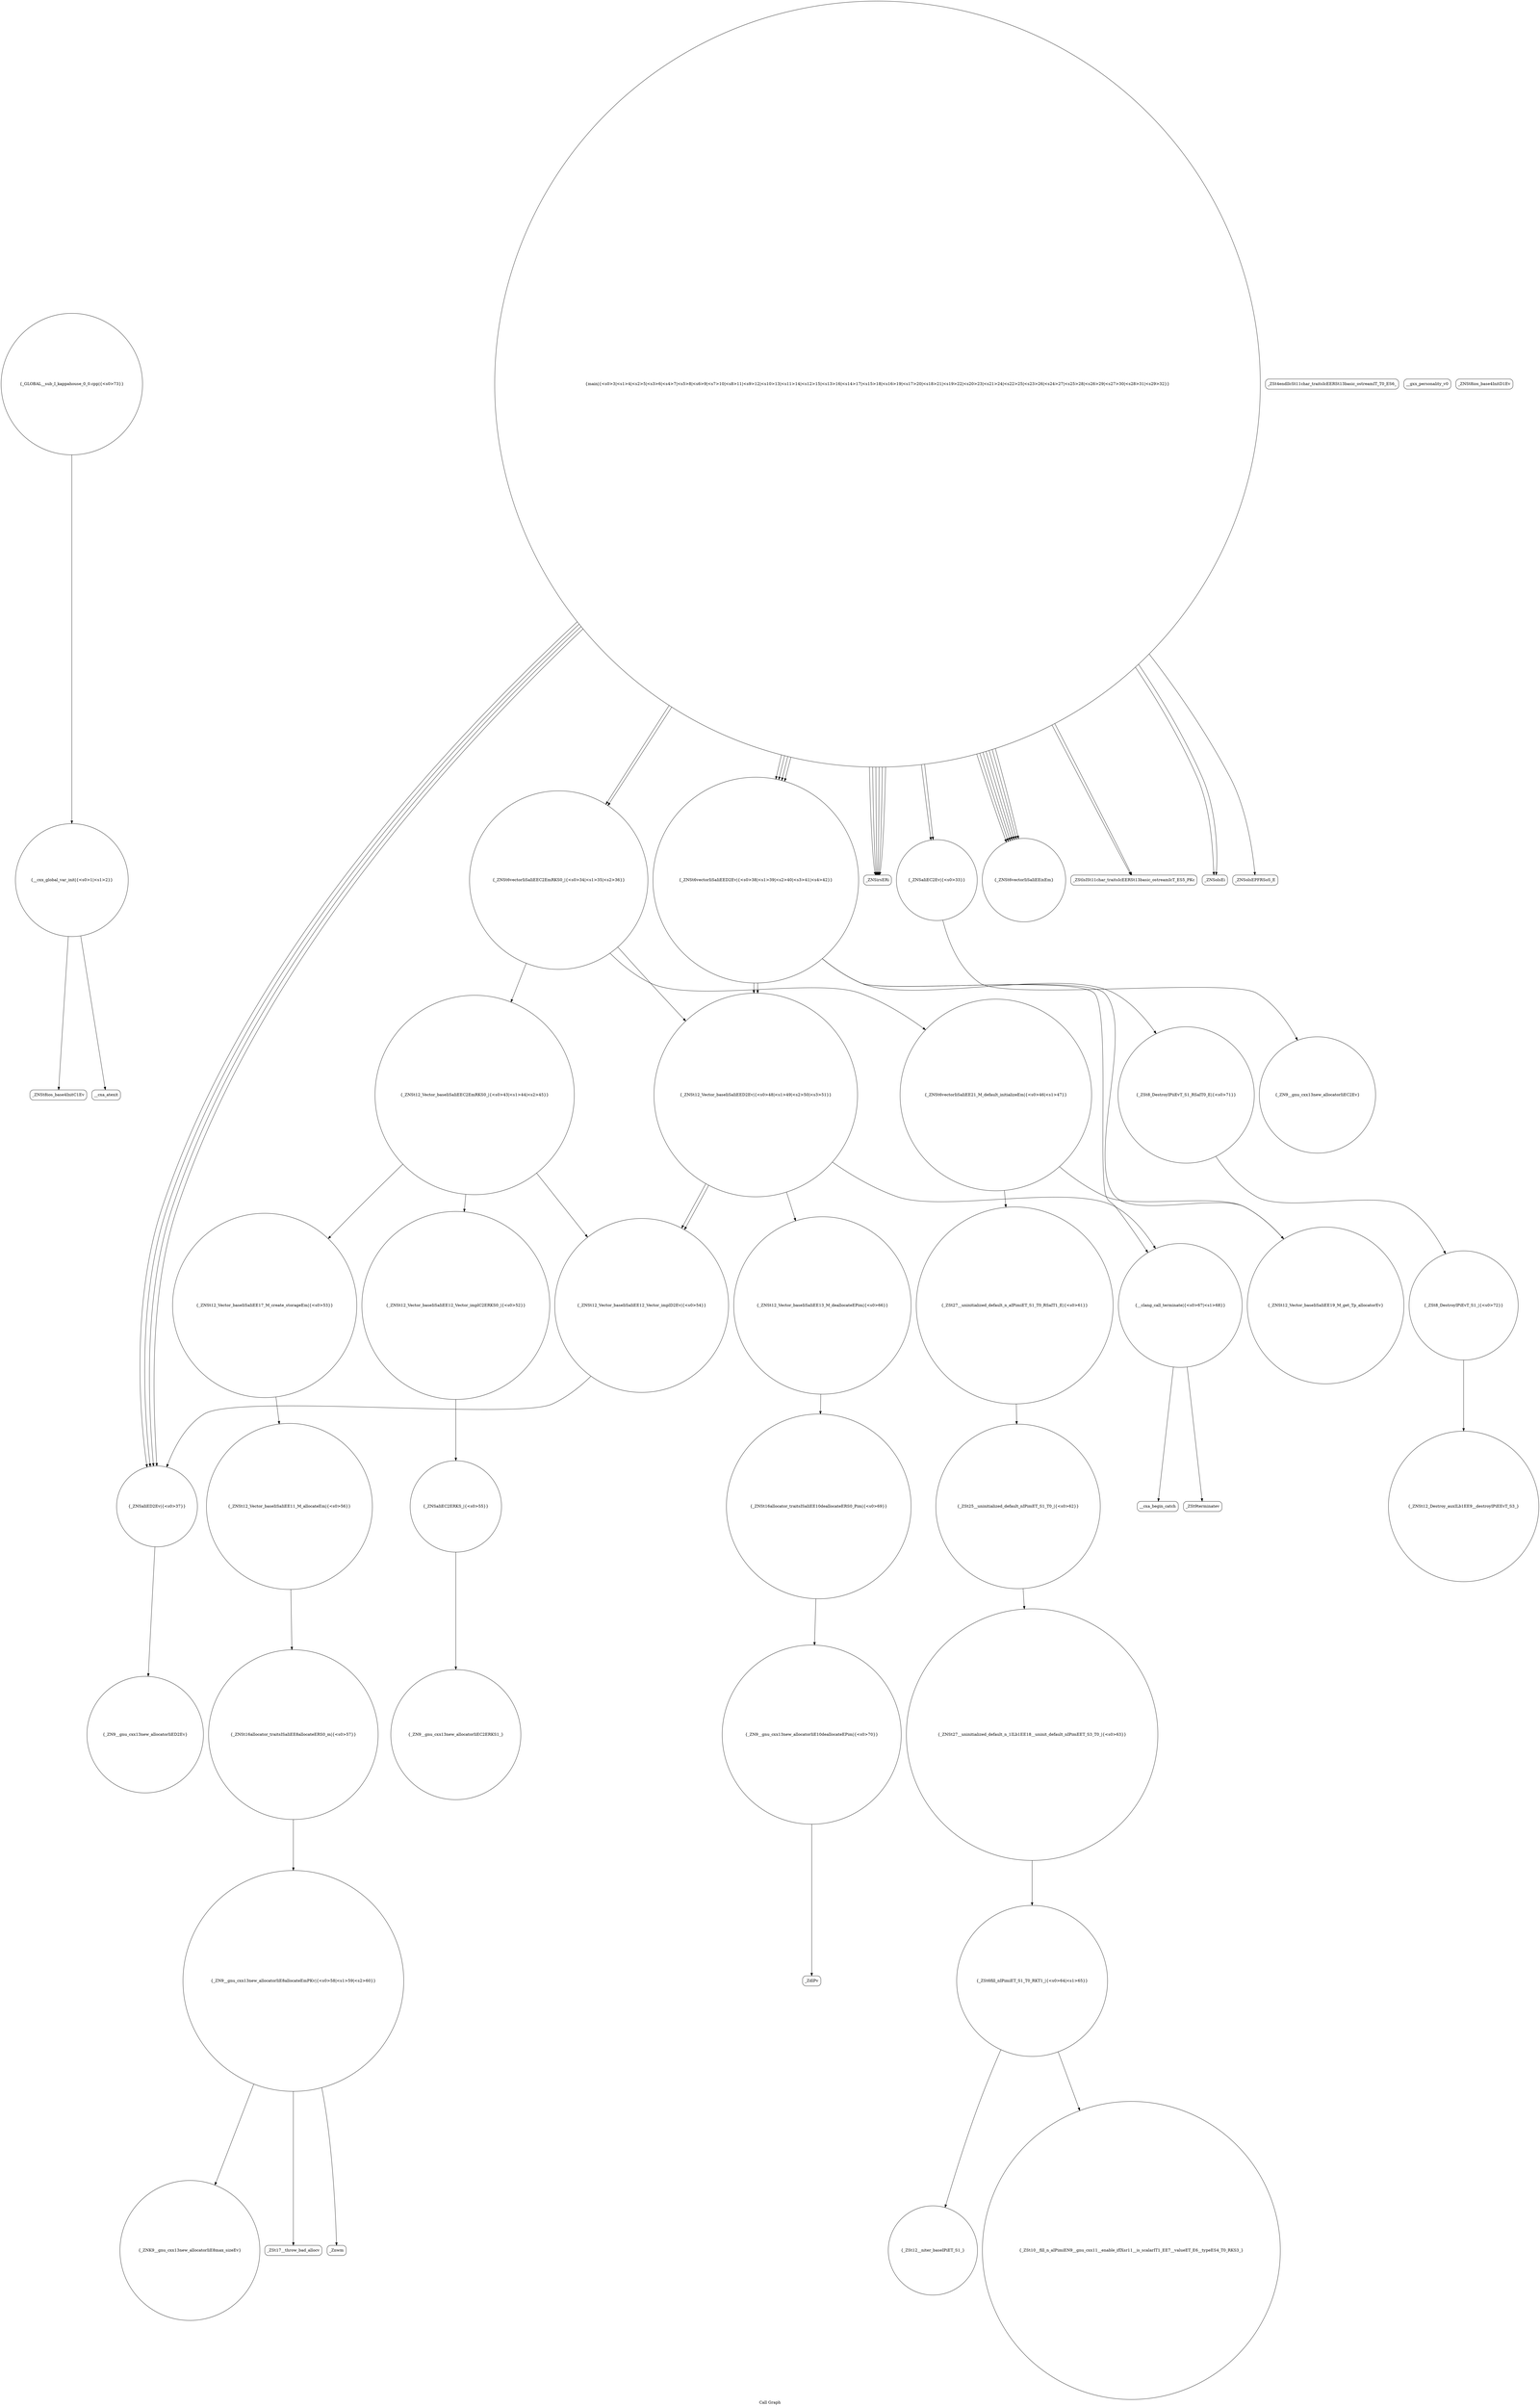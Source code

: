 digraph "Call Graph" {
	label="Call Graph";

	Node0x563c879df0a0 [shape=record,shape=circle,label="{__cxx_global_var_init|{<s0>1|<s1>2}}"];
	Node0x563c879df0a0:s0 -> Node0x563c879df120[color=black];
	Node0x563c879df0a0:s1 -> Node0x563c879df220[color=black];
	Node0x563c879e0720 [shape=record,shape=Mrecord,label="{_ZdlPv}"];
	Node0x563c879df420 [shape=record,shape=circle,label="{_ZNSt6vectorIiSaIiEEC2EmRKS0_|{<s0>34|<s1>35|<s2>36}}"];
	Node0x563c879df420:s0 -> Node0x563c879df9a0[color=black];
	Node0x563c879df420:s1 -> Node0x563c879dfa20[color=black];
	Node0x563c879df420:s2 -> Node0x563c879dfaa0[color=black];
	Node0x563c879df7a0 [shape=record,shape=Mrecord,label="{_ZSt4endlIcSt11char_traitsIcEERSt13basic_ostreamIT_T0_ES6_}"];
	Node0x563c879dfb20 [shape=record,shape=circle,label="{_ZNSt12_Vector_baseIiSaIiEE12_Vector_implC2ERKS0_|{<s0>52}}"];
	Node0x563c879dfb20:s0 -> Node0x563c879dfca0[color=black];
	Node0x563c879dfea0 [shape=record,shape=circle,label="{_ZN9__gnu_cxx13new_allocatorIiE8allocateEmPKv|{<s0>58|<s1>59|<s2>60}}"];
	Node0x563c879dfea0:s0 -> Node0x563c879dff20[color=black];
	Node0x563c879dfea0:s1 -> Node0x563c879dffa0[color=black];
	Node0x563c879dfea0:s2 -> Node0x563c879e0020[color=black];
	Node0x563c879e0220 [shape=record,shape=circle,label="{_ZNSt27__uninitialized_default_n_1ILb1EE18__uninit_default_nIPimEET_S3_T0_|{<s0>63}}"];
	Node0x563c879e0220:s0 -> Node0x563c879e02a0[color=black];
	Node0x563c879e05a0 [shape=record,shape=Mrecord,label="{_ZSt9terminatev}"];
	Node0x563c879df2a0 [shape=record,shape=circle,label="{main|{<s0>3|<s1>4|<s2>5|<s3>6|<s4>7|<s5>8|<s6>9|<s7>10|<s8>11|<s9>12|<s10>13|<s11>14|<s12>15|<s13>16|<s14>17|<s15>18|<s16>19|<s17>20|<s18>21|<s19>22|<s20>23|<s21>24|<s22>25|<s23>26|<s24>27|<s25>28|<s26>29|<s27>30|<s28>31|<s29>32}}"];
	Node0x563c879df2a0:s0 -> Node0x563c879df320[color=black];
	Node0x563c879df2a0:s1 -> Node0x563c879df320[color=black];
	Node0x563c879df2a0:s2 -> Node0x563c879df320[color=black];
	Node0x563c879df2a0:s3 -> Node0x563c879df320[color=black];
	Node0x563c879df2a0:s4 -> Node0x563c879df3a0[color=black];
	Node0x563c879df2a0:s5 -> Node0x563c879df420[color=black];
	Node0x563c879df2a0:s6 -> Node0x563c879df520[color=black];
	Node0x563c879df2a0:s7 -> Node0x563c879df3a0[color=black];
	Node0x563c879df2a0:s8 -> Node0x563c879df420[color=black];
	Node0x563c879df2a0:s9 -> Node0x563c879df520[color=black];
	Node0x563c879df2a0:s10 -> Node0x563c879df5a0[color=black];
	Node0x563c879df2a0:s11 -> Node0x563c879df320[color=black];
	Node0x563c879df2a0:s12 -> Node0x563c879df5a0[color=black];
	Node0x563c879df2a0:s13 -> Node0x563c879df320[color=black];
	Node0x563c879df2a0:s14 -> Node0x563c879df520[color=black];
	Node0x563c879df2a0:s15 -> Node0x563c879df520[color=black];
	Node0x563c879df2a0:s16 -> Node0x563c879df820[color=black];
	Node0x563c879df2a0:s17 -> Node0x563c879df5a0[color=black];
	Node0x563c879df2a0:s18 -> Node0x563c879df5a0[color=black];
	Node0x563c879df2a0:s19 -> Node0x563c879df5a0[color=black];
	Node0x563c879df2a0:s20 -> Node0x563c879df5a0[color=black];
	Node0x563c879df2a0:s21 -> Node0x563c879df5a0[color=black];
	Node0x563c879df2a0:s22 -> Node0x563c879df620[color=black];
	Node0x563c879df2a0:s23 -> Node0x563c879df6a0[color=black];
	Node0x563c879df2a0:s24 -> Node0x563c879df620[color=black];
	Node0x563c879df2a0:s25 -> Node0x563c879df6a0[color=black];
	Node0x563c879df2a0:s26 -> Node0x563c879df720[color=black];
	Node0x563c879df2a0:s27 -> Node0x563c879df820[color=black];
	Node0x563c879df2a0:s28 -> Node0x563c879df820[color=black];
	Node0x563c879df2a0:s29 -> Node0x563c879df820[color=black];
	Node0x563c879e1940 [shape=record,shape=circle,label="{_GLOBAL__sub_I_kappahouse_0_0.cpp|{<s0>73}}"];
	Node0x563c879e1940:s0 -> Node0x563c879df0a0[color=black];
	Node0x563c879df620 [shape=record,shape=Mrecord,label="{_ZStlsISt11char_traitsIcEERSt13basic_ostreamIcT_ES5_PKc}"];
	Node0x563c879df9a0 [shape=record,shape=circle,label="{_ZNSt12_Vector_baseIiSaIiEEC2EmRKS0_|{<s0>43|<s1>44|<s2>45}}"];
	Node0x563c879df9a0:s0 -> Node0x563c879dfb20[color=black];
	Node0x563c879df9a0:s1 -> Node0x563c879dfba0[color=black];
	Node0x563c879df9a0:s2 -> Node0x563c879dfc20[color=black];
	Node0x563c879dfd20 [shape=record,shape=circle,label="{_ZN9__gnu_cxx13new_allocatorIiEC2ERKS1_}"];
	Node0x563c879e00a0 [shape=record,shape=circle,label="{_ZSt27__uninitialized_default_n_aIPimiET_S1_T0_RSaIT1_E|{<s0>61}}"];
	Node0x563c879e00a0:s0 -> Node0x563c879e01a0[color=black];
	Node0x563c879e0420 [shape=record,shape=circle,label="{_ZNSt12_Vector_baseIiSaIiEE13_M_deallocateEPim|{<s0>66}}"];
	Node0x563c879e0420:s0 -> Node0x563c879e0620[color=black];
	Node0x563c879df120 [shape=record,shape=Mrecord,label="{_ZNSt8ios_base4InitC1Ev}"];
	Node0x563c879e07a0 [shape=record,shape=circle,label="{_ZSt8_DestroyIPiiEvT_S1_RSaIT0_E|{<s0>71}}"];
	Node0x563c879e07a0:s0 -> Node0x563c879e0820[color=black];
	Node0x563c879df4a0 [shape=record,shape=Mrecord,label="{__gxx_personality_v0}"];
	Node0x563c879df820 [shape=record,shape=circle,label="{_ZNSt6vectorIiSaIiEED2Ev|{<s0>38|<s1>39|<s2>40|<s3>41|<s4>42}}"];
	Node0x563c879df820:s0 -> Node0x563c879e0120[color=black];
	Node0x563c879df820:s1 -> Node0x563c879e07a0[color=black];
	Node0x563c879df820:s2 -> Node0x563c879dfaa0[color=black];
	Node0x563c879df820:s3 -> Node0x563c879dfaa0[color=black];
	Node0x563c879df820:s4 -> Node0x563c879e04a0[color=black];
	Node0x563c879dfba0 [shape=record,shape=circle,label="{_ZNSt12_Vector_baseIiSaIiEE17_M_create_storageEm|{<s0>53}}"];
	Node0x563c879dfba0:s0 -> Node0x563c879dfda0[color=black];
	Node0x563c879dff20 [shape=record,shape=circle,label="{_ZNK9__gnu_cxx13new_allocatorIiE8max_sizeEv}"];
	Node0x563c879e02a0 [shape=record,shape=circle,label="{_ZSt6fill_nIPimiET_S1_T0_RKT1_|{<s0>64|<s1>65}}"];
	Node0x563c879e02a0:s0 -> Node0x563c879e03a0[color=black];
	Node0x563c879e02a0:s1 -> Node0x563c879e0320[color=black];
	Node0x563c879e0620 [shape=record,shape=circle,label="{_ZNSt16allocator_traitsISaIiEE10deallocateERS0_Pim|{<s0>69}}"];
	Node0x563c879e0620:s0 -> Node0x563c879e06a0[color=black];
	Node0x563c879df320 [shape=record,shape=Mrecord,label="{_ZNSirsERi}"];
	Node0x563c879df6a0 [shape=record,shape=Mrecord,label="{_ZNSolsEi}"];
	Node0x563c879dfa20 [shape=record,shape=circle,label="{_ZNSt6vectorIiSaIiEE21_M_default_initializeEm|{<s0>46|<s1>47}}"];
	Node0x563c879dfa20:s0 -> Node0x563c879e0120[color=black];
	Node0x563c879dfa20:s1 -> Node0x563c879e00a0[color=black];
	Node0x563c879dfda0 [shape=record,shape=circle,label="{_ZNSt12_Vector_baseIiSaIiEE11_M_allocateEm|{<s0>56}}"];
	Node0x563c879dfda0:s0 -> Node0x563c879dfe20[color=black];
	Node0x563c879e0120 [shape=record,shape=circle,label="{_ZNSt12_Vector_baseIiSaIiEE19_M_get_Tp_allocatorEv}"];
	Node0x563c879e04a0 [shape=record,shape=circle,label="{__clang_call_terminate|{<s0>67|<s1>68}}"];
	Node0x563c879e04a0:s0 -> Node0x563c879e0520[color=black];
	Node0x563c879e04a0:s1 -> Node0x563c879e05a0[color=black];
	Node0x563c879df1a0 [shape=record,shape=Mrecord,label="{_ZNSt8ios_base4InitD1Ev}"];
	Node0x563c879e0820 [shape=record,shape=circle,label="{_ZSt8_DestroyIPiEvT_S1_|{<s0>72}}"];
	Node0x563c879e0820:s0 -> Node0x563c879e18c0[color=black];
	Node0x563c879df520 [shape=record,shape=circle,label="{_ZNSaIiED2Ev|{<s0>37}}"];
	Node0x563c879df520:s0 -> Node0x563c879df920[color=black];
	Node0x563c879df8a0 [shape=record,shape=circle,label="{_ZN9__gnu_cxx13new_allocatorIiEC2Ev}"];
	Node0x563c879dfc20 [shape=record,shape=circle,label="{_ZNSt12_Vector_baseIiSaIiEE12_Vector_implD2Ev|{<s0>54}}"];
	Node0x563c879dfc20:s0 -> Node0x563c879df520[color=black];
	Node0x563c879dffa0 [shape=record,shape=Mrecord,label="{_ZSt17__throw_bad_allocv}"];
	Node0x563c879e0320 [shape=record,shape=circle,label="{_ZSt10__fill_n_aIPimiEN9__gnu_cxx11__enable_ifIXsr11__is_scalarIT1_EE7__valueET_E6__typeES4_T0_RKS3_}"];
	Node0x563c879e06a0 [shape=record,shape=circle,label="{_ZN9__gnu_cxx13new_allocatorIiE10deallocateEPim|{<s0>70}}"];
	Node0x563c879e06a0:s0 -> Node0x563c879e0720[color=black];
	Node0x563c879df3a0 [shape=record,shape=circle,label="{_ZNSaIiEC2Ev|{<s0>33}}"];
	Node0x563c879df3a0:s0 -> Node0x563c879df8a0[color=black];
	Node0x563c879df720 [shape=record,shape=Mrecord,label="{_ZNSolsEPFRSoS_E}"];
	Node0x563c879dfaa0 [shape=record,shape=circle,label="{_ZNSt12_Vector_baseIiSaIiEED2Ev|{<s0>48|<s1>49|<s2>50|<s3>51}}"];
	Node0x563c879dfaa0:s0 -> Node0x563c879e0420[color=black];
	Node0x563c879dfaa0:s1 -> Node0x563c879dfc20[color=black];
	Node0x563c879dfaa0:s2 -> Node0x563c879dfc20[color=black];
	Node0x563c879dfaa0:s3 -> Node0x563c879e04a0[color=black];
	Node0x563c879dfe20 [shape=record,shape=circle,label="{_ZNSt16allocator_traitsISaIiEE8allocateERS0_m|{<s0>57}}"];
	Node0x563c879dfe20:s0 -> Node0x563c879dfea0[color=black];
	Node0x563c879e01a0 [shape=record,shape=circle,label="{_ZSt25__uninitialized_default_nIPimET_S1_T0_|{<s0>62}}"];
	Node0x563c879e01a0:s0 -> Node0x563c879e0220[color=black];
	Node0x563c879e0520 [shape=record,shape=Mrecord,label="{__cxa_begin_catch}"];
	Node0x563c879df220 [shape=record,shape=Mrecord,label="{__cxa_atexit}"];
	Node0x563c879e18c0 [shape=record,shape=circle,label="{_ZNSt12_Destroy_auxILb1EE9__destroyIPiEEvT_S3_}"];
	Node0x563c879df5a0 [shape=record,shape=circle,label="{_ZNSt6vectorIiSaIiEEixEm}"];
	Node0x563c879df920 [shape=record,shape=circle,label="{_ZN9__gnu_cxx13new_allocatorIiED2Ev}"];
	Node0x563c879dfca0 [shape=record,shape=circle,label="{_ZNSaIiEC2ERKS_|{<s0>55}}"];
	Node0x563c879dfca0:s0 -> Node0x563c879dfd20[color=black];
	Node0x563c879e0020 [shape=record,shape=Mrecord,label="{_Znwm}"];
	Node0x563c879e03a0 [shape=record,shape=circle,label="{_ZSt12__niter_baseIPiET_S1_}"];
}
